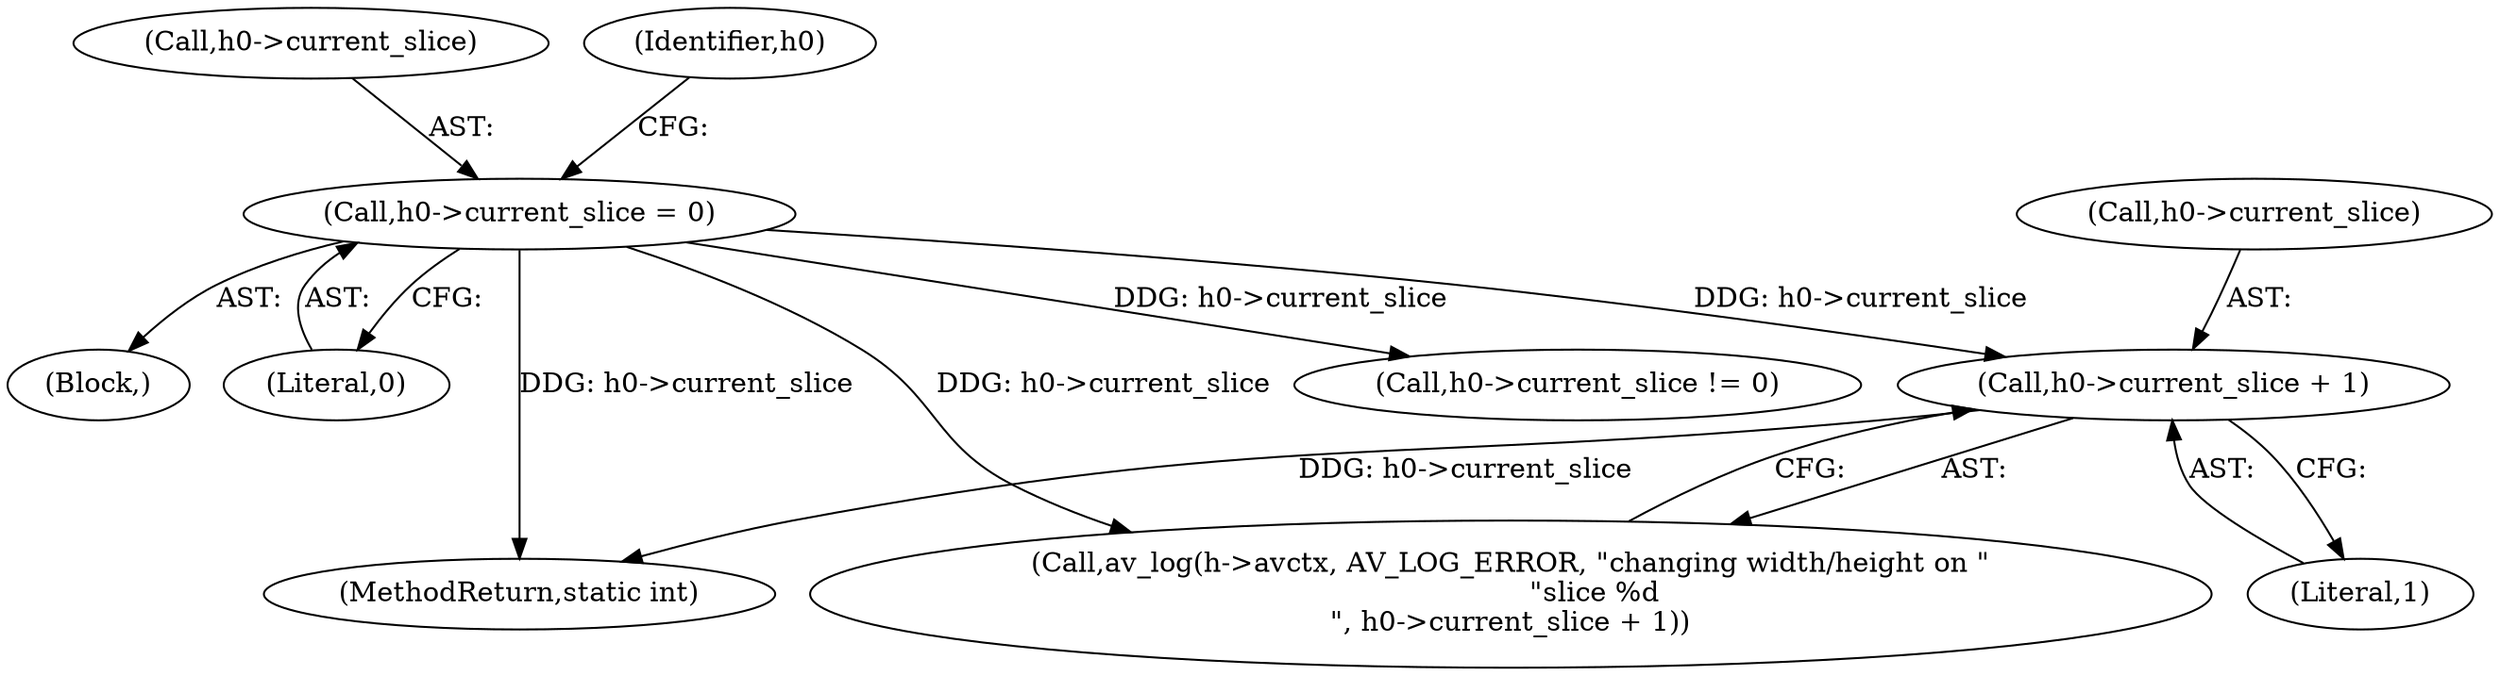 digraph "0_FFmpeg_29ffeef5e73b8f41ff3a3f2242d356759c66f91f@pointer" {
"1000861" [label="(Call,h0->current_slice + 1)"];
"1000189" [label="(Call,h0->current_slice = 0)"];
"1000193" [label="(Literal,0)"];
"1001121" [label="(Call,h0->current_slice != 0)"];
"1000177" [label="(Block,)"];
"1000190" [label="(Call,h0->current_slice)"];
"1000861" [label="(Call,h0->current_slice + 1)"];
"1000862" [label="(Call,h0->current_slice)"];
"1000855" [label="(Call,av_log(h->avctx, AV_LOG_ERROR, \"changing width/height on \"\n                   \"slice %d\n\", h0->current_slice + 1))"];
"1003435" [label="(MethodReturn,static int)"];
"1000197" [label="(Identifier,h0)"];
"1000865" [label="(Literal,1)"];
"1000189" [label="(Call,h0->current_slice = 0)"];
"1000861" -> "1000855"  [label="AST: "];
"1000861" -> "1000865"  [label="CFG: "];
"1000862" -> "1000861"  [label="AST: "];
"1000865" -> "1000861"  [label="AST: "];
"1000855" -> "1000861"  [label="CFG: "];
"1000861" -> "1003435"  [label="DDG: h0->current_slice"];
"1000189" -> "1000861"  [label="DDG: h0->current_slice"];
"1000189" -> "1000177"  [label="AST: "];
"1000189" -> "1000193"  [label="CFG: "];
"1000190" -> "1000189"  [label="AST: "];
"1000193" -> "1000189"  [label="AST: "];
"1000197" -> "1000189"  [label="CFG: "];
"1000189" -> "1003435"  [label="DDG: h0->current_slice"];
"1000189" -> "1000855"  [label="DDG: h0->current_slice"];
"1000189" -> "1001121"  [label="DDG: h0->current_slice"];
}

